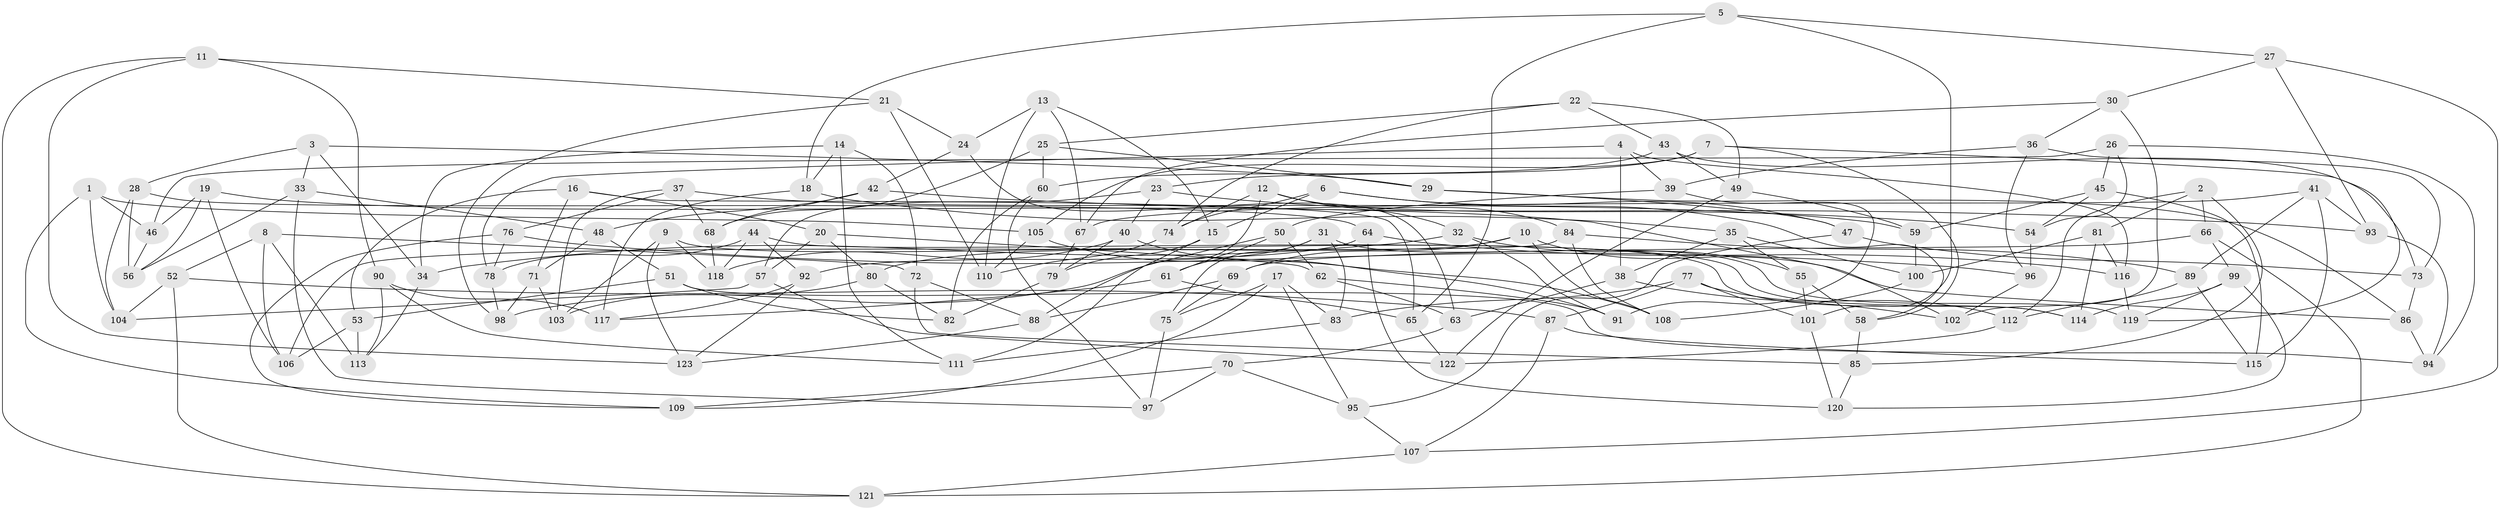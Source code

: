 // Generated by graph-tools (version 1.1) at 2025/26/03/09/25 03:26:55]
// undirected, 123 vertices, 246 edges
graph export_dot {
graph [start="1"]
  node [color=gray90,style=filled];
  1;
  2;
  3;
  4;
  5;
  6;
  7;
  8;
  9;
  10;
  11;
  12;
  13;
  14;
  15;
  16;
  17;
  18;
  19;
  20;
  21;
  22;
  23;
  24;
  25;
  26;
  27;
  28;
  29;
  30;
  31;
  32;
  33;
  34;
  35;
  36;
  37;
  38;
  39;
  40;
  41;
  42;
  43;
  44;
  45;
  46;
  47;
  48;
  49;
  50;
  51;
  52;
  53;
  54;
  55;
  56;
  57;
  58;
  59;
  60;
  61;
  62;
  63;
  64;
  65;
  66;
  67;
  68;
  69;
  70;
  71;
  72;
  73;
  74;
  75;
  76;
  77;
  78;
  79;
  80;
  81;
  82;
  83;
  84;
  85;
  86;
  87;
  88;
  89;
  90;
  91;
  92;
  93;
  94;
  95;
  96;
  97;
  98;
  99;
  100;
  101;
  102;
  103;
  104;
  105;
  106;
  107;
  108;
  109;
  110;
  111;
  112;
  113;
  114;
  115;
  116;
  117;
  118;
  119;
  120;
  121;
  122;
  123;
  1 -- 105;
  1 -- 104;
  1 -- 46;
  1 -- 109;
  2 -- 81;
  2 -- 85;
  2 -- 66;
  2 -- 112;
  3 -- 28;
  3 -- 33;
  3 -- 29;
  3 -- 34;
  4 -- 38;
  4 -- 78;
  4 -- 116;
  4 -- 39;
  5 -- 101;
  5 -- 18;
  5 -- 27;
  5 -- 65;
  6 -- 74;
  6 -- 58;
  6 -- 15;
  6 -- 47;
  7 -- 105;
  7 -- 119;
  7 -- 58;
  7 -- 23;
  8 -- 72;
  8 -- 113;
  8 -- 106;
  8 -- 52;
  9 -- 118;
  9 -- 114;
  9 -- 123;
  9 -- 103;
  10 -- 108;
  10 -- 80;
  10 -- 86;
  10 -- 69;
  11 -- 21;
  11 -- 123;
  11 -- 90;
  11 -- 121;
  12 -- 84;
  12 -- 88;
  12 -- 74;
  12 -- 32;
  13 -- 67;
  13 -- 110;
  13 -- 15;
  13 -- 24;
  14 -- 111;
  14 -- 72;
  14 -- 34;
  14 -- 18;
  15 -- 79;
  15 -- 111;
  16 -- 53;
  16 -- 65;
  16 -- 20;
  16 -- 71;
  17 -- 75;
  17 -- 109;
  17 -- 95;
  17 -- 83;
  18 -- 35;
  18 -- 117;
  19 -- 46;
  19 -- 102;
  19 -- 56;
  19 -- 106;
  20 -- 57;
  20 -- 62;
  20 -- 80;
  21 -- 24;
  21 -- 98;
  21 -- 110;
  22 -- 25;
  22 -- 49;
  22 -- 74;
  22 -- 43;
  23 -- 57;
  23 -- 40;
  23 -- 54;
  24 -- 42;
  24 -- 63;
  25 -- 68;
  25 -- 29;
  25 -- 60;
  26 -- 46;
  26 -- 54;
  26 -- 45;
  26 -- 94;
  27 -- 93;
  27 -- 30;
  27 -- 107;
  28 -- 56;
  28 -- 64;
  28 -- 104;
  29 -- 86;
  29 -- 47;
  30 -- 67;
  30 -- 36;
  30 -- 102;
  31 -- 61;
  31 -- 119;
  31 -- 75;
  31 -- 83;
  32 -- 55;
  32 -- 91;
  32 -- 34;
  33 -- 97;
  33 -- 56;
  33 -- 48;
  34 -- 113;
  35 -- 100;
  35 -- 38;
  35 -- 55;
  36 -- 73;
  36 -- 39;
  36 -- 96;
  37 -- 76;
  37 -- 103;
  37 -- 59;
  37 -- 68;
  38 -- 102;
  38 -- 63;
  39 -- 50;
  39 -- 91;
  40 -- 118;
  40 -- 91;
  40 -- 79;
  41 -- 89;
  41 -- 115;
  41 -- 93;
  41 -- 67;
  42 -- 93;
  42 -- 68;
  42 -- 48;
  43 -- 73;
  43 -- 60;
  43 -- 49;
  44 -- 114;
  44 -- 78;
  44 -- 92;
  44 -- 118;
  45 -- 54;
  45 -- 59;
  45 -- 115;
  46 -- 56;
  47 -- 95;
  47 -- 73;
  48 -- 71;
  48 -- 51;
  49 -- 122;
  49 -- 59;
  50 -- 62;
  50 -- 98;
  50 -- 61;
  51 -- 53;
  51 -- 94;
  51 -- 82;
  52 -- 104;
  52 -- 87;
  52 -- 121;
  53 -- 106;
  53 -- 113;
  54 -- 96;
  55 -- 101;
  55 -- 58;
  57 -- 122;
  57 -- 104;
  58 -- 85;
  59 -- 100;
  60 -- 97;
  60 -- 82;
  61 -- 65;
  61 -- 117;
  62 -- 63;
  62 -- 91;
  63 -- 70;
  64 -- 116;
  64 -- 120;
  64 -- 92;
  65 -- 122;
  66 -- 99;
  66 -- 69;
  66 -- 121;
  67 -- 79;
  68 -- 118;
  69 -- 88;
  69 -- 75;
  70 -- 97;
  70 -- 95;
  70 -- 109;
  71 -- 103;
  71 -- 98;
  72 -- 85;
  72 -- 88;
  73 -- 86;
  74 -- 110;
  75 -- 97;
  76 -- 78;
  76 -- 96;
  76 -- 109;
  77 -- 101;
  77 -- 87;
  77 -- 112;
  77 -- 83;
  78 -- 98;
  79 -- 82;
  80 -- 82;
  80 -- 103;
  81 -- 100;
  81 -- 116;
  81 -- 114;
  83 -- 111;
  84 -- 106;
  84 -- 89;
  84 -- 108;
  85 -- 120;
  86 -- 94;
  87 -- 115;
  87 -- 107;
  88 -- 123;
  89 -- 112;
  89 -- 115;
  90 -- 113;
  90 -- 117;
  90 -- 111;
  92 -- 117;
  92 -- 123;
  93 -- 94;
  95 -- 107;
  96 -- 102;
  99 -- 120;
  99 -- 119;
  99 -- 114;
  100 -- 108;
  101 -- 120;
  105 -- 110;
  105 -- 108;
  107 -- 121;
  112 -- 122;
  116 -- 119;
}
